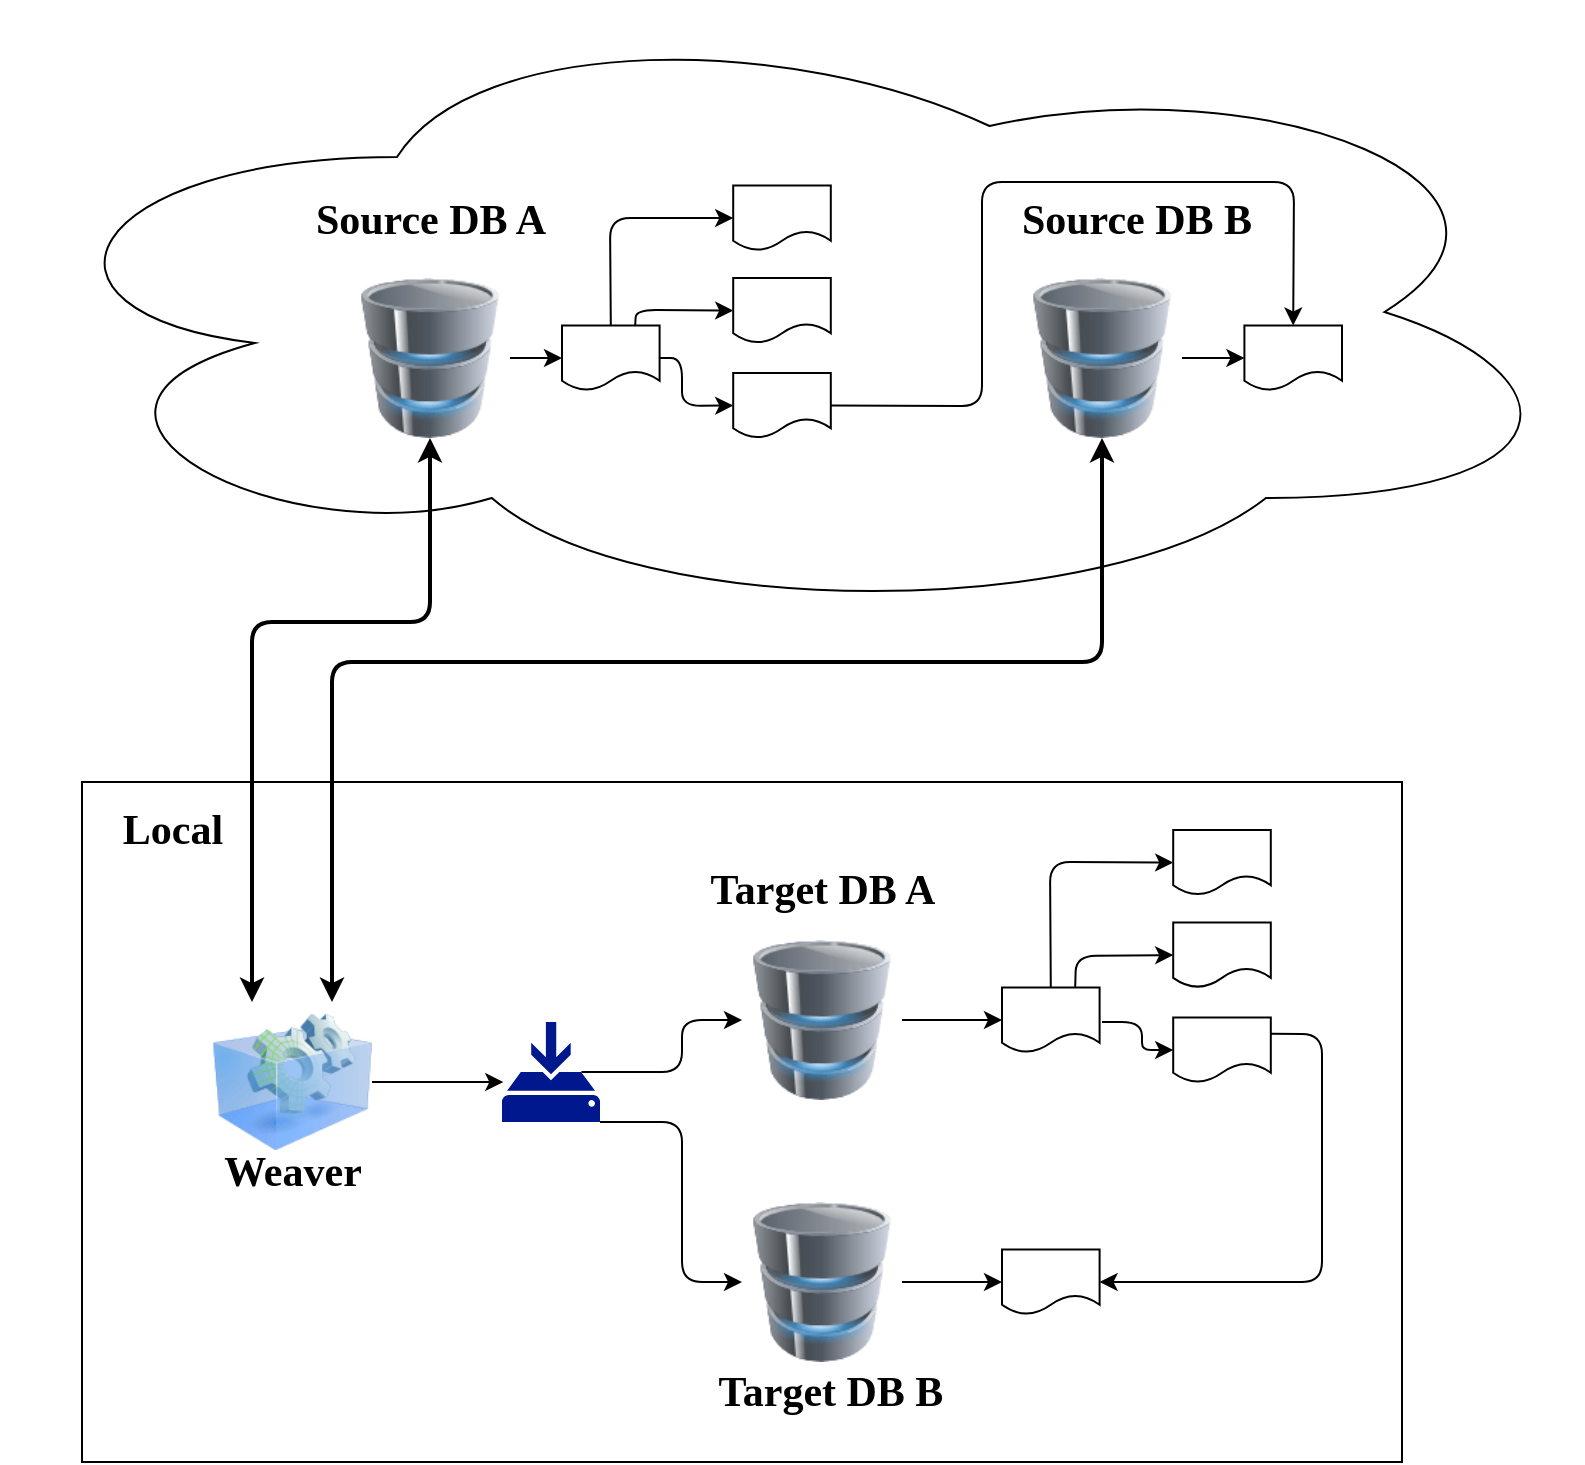 <mxfile version="13.7.3" type="github">
  <diagram id="Ht1M8jgEwFfnCIfOTk4-" name="Page-1">
    <mxGraphModel dx="1298" dy="866" grid="1" gridSize="10" guides="1" tooltips="1" connect="1" arrows="1" fold="1" page="1" pageScale="1" pageWidth="1169" pageHeight="827" math="0" shadow="0">
      <root>
        <mxCell id="0" />
        <mxCell id="1" parent="0" />
        <mxCell id="WtL3sDqPvHaF7ry6ejMa-31" value="" style="rounded=0;whiteSpace=wrap;html=1;fontFamily=Verdana;fontSize=21;" vertex="1" parent="1">
          <mxGeometry x="70" y="390" width="660" height="340" as="geometry" />
        </mxCell>
        <mxCell id="WtL3sDqPvHaF7ry6ejMa-22" value="" style="ellipse;shape=cloud;whiteSpace=wrap;html=1;fontSize=27;" vertex="1" parent="1">
          <mxGeometry x="30" width="790" height="310" as="geometry" />
        </mxCell>
        <mxCell id="WtL3sDqPvHaF7ry6ejMa-7" value="" style="image;html=1;image=img/lib/clip_art/computers/Database_128x128.png" vertex="1" parent="1">
          <mxGeometry x="204" y="138" width="80" height="80" as="geometry" />
        </mxCell>
        <mxCell id="WtL3sDqPvHaF7ry6ejMa-11" value="" style="image;html=1;image=img/lib/clip_art/computers/Database_128x128.png" vertex="1" parent="1">
          <mxGeometry x="400" y="469" width="80" height="80" as="geometry" />
        </mxCell>
        <mxCell id="WtL3sDqPvHaF7ry6ejMa-13" value="" style="image;html=1;image=img/lib/clip_art/computers/Database_128x128.png" vertex="1" parent="1">
          <mxGeometry x="400" y="600" width="80" height="80" as="geometry" />
        </mxCell>
        <mxCell id="WtL3sDqPvHaF7ry6ejMa-14" value="" style="image;html=1;image=img/lib/clip_art/computers/Virtual_Application_128x128.png" vertex="1" parent="1">
          <mxGeometry x="135" y="500" width="80" height="80" as="geometry" />
        </mxCell>
        <mxCell id="WtL3sDqPvHaF7ry6ejMa-15" value="Source DB A" style="text;html=1;align=center;verticalAlign=middle;resizable=0;points=[];autosize=1;fontSize=21;fontStyle=1;fontFamily=Verdana;" vertex="1" parent="1">
          <mxGeometry x="164" y="94.26" width="160" height="30" as="geometry" />
        </mxCell>
        <mxCell id="WtL3sDqPvHaF7ry6ejMa-26" value="" style="image;html=1;image=img/lib/clip_art/computers/Database_128x128.png" vertex="1" parent="1">
          <mxGeometry x="540" y="138" width="80" height="80" as="geometry" />
        </mxCell>
        <mxCell id="WtL3sDqPvHaF7ry6ejMa-27" value="Source DB B" style="text;html=1;align=center;verticalAlign=middle;resizable=0;points=[];autosize=1;fontSize=21;fontStyle=1;fontFamily=Verdana;" vertex="1" parent="1">
          <mxGeometry x="517" y="94.26" width="160" height="30" as="geometry" />
        </mxCell>
        <mxCell id="WtL3sDqPvHaF7ry6ejMa-28" value="Local" style="text;html=1;align=center;verticalAlign=middle;resizable=0;points=[];autosize=1;fontSize=21;fontStyle=1;fontFamily=Verdana;" vertex="1" parent="1">
          <mxGeometry x="75" y="399" width="80" height="30" as="geometry" />
        </mxCell>
        <mxCell id="WtL3sDqPvHaF7ry6ejMa-29" value="Target DB A" style="text;html=1;align=center;verticalAlign=middle;resizable=0;points=[];autosize=1;fontSize=21;fontStyle=1;fontFamily=Verdana;" vertex="1" parent="1">
          <mxGeometry x="360" y="429" width="160" height="30" as="geometry" />
        </mxCell>
        <mxCell id="WtL3sDqPvHaF7ry6ejMa-30" value="Target DB B" style="text;html=1;align=center;verticalAlign=middle;resizable=0;points=[];autosize=1;fontSize=21;fontStyle=1;fontFamily=Verdana;" vertex="1" parent="1">
          <mxGeometry x="363.8" y="680" width="160" height="30" as="geometry" />
        </mxCell>
        <mxCell id="WtL3sDqPvHaF7ry6ejMa-32" value="Weaver" style="text;html=1;align=center;verticalAlign=middle;resizable=0;points=[];autosize=1;fontSize=21;fontStyle=1;fontFamily=Verdana;" vertex="1" parent="1">
          <mxGeometry x="120" y="570" width="110" height="30" as="geometry" />
        </mxCell>
        <mxCell id="WtL3sDqPvHaF7ry6ejMa-33" value="" style="endArrow=classic;startArrow=classic;html=1;fontFamily=Verdana;fontSize=21;exitX=0.25;exitY=0;exitDx=0;exitDy=0;entryX=0.5;entryY=1;entryDx=0;entryDy=0;strokeWidth=2;" edge="1" parent="1" source="WtL3sDqPvHaF7ry6ejMa-14" target="WtL3sDqPvHaF7ry6ejMa-7">
          <mxGeometry width="50" height="50" relative="1" as="geometry">
            <mxPoint x="550" y="350" as="sourcePoint" />
            <mxPoint x="600" y="300" as="targetPoint" />
            <Array as="points">
              <mxPoint x="155" y="310" />
              <mxPoint x="244" y="310" />
            </Array>
          </mxGeometry>
        </mxCell>
        <mxCell id="WtL3sDqPvHaF7ry6ejMa-34" value="" style="endArrow=classic;startArrow=classic;html=1;fontFamily=Verdana;fontSize=21;entryX=0.5;entryY=1;entryDx=0;entryDy=0;exitX=0.75;exitY=0;exitDx=0;exitDy=0;strokeWidth=2;" edge="1" parent="1" source="WtL3sDqPvHaF7ry6ejMa-14" target="WtL3sDqPvHaF7ry6ejMa-26">
          <mxGeometry width="50" height="50" relative="1" as="geometry">
            <mxPoint x="550" y="350" as="sourcePoint" />
            <mxPoint x="600" y="300" as="targetPoint" />
            <Array as="points">
              <mxPoint x="195" y="330" />
              <mxPoint x="580" y="330" />
            </Array>
          </mxGeometry>
        </mxCell>
        <mxCell id="WtL3sDqPvHaF7ry6ejMa-35" value="" style="endArrow=classic;html=1;fontFamily=Verdana;fontSize=21;exitX=0.81;exitY=0.5;exitDx=0;exitDy=0;entryX=0;entryY=0.5;entryDx=0;entryDy=0;exitPerimeter=0;" edge="1" parent="1" source="WtL3sDqPvHaF7ry6ejMa-23" target="WtL3sDqPvHaF7ry6ejMa-11">
          <mxGeometry width="50" height="50" relative="1" as="geometry">
            <mxPoint x="550" y="350" as="sourcePoint" />
            <mxPoint x="600" y="300" as="targetPoint" />
            <Array as="points">
              <mxPoint x="370" y="535" />
              <mxPoint x="370" y="509" />
            </Array>
          </mxGeometry>
        </mxCell>
        <mxCell id="WtL3sDqPvHaF7ry6ejMa-37" value="" style="shape=document;whiteSpace=wrap;html=1;boundedLbl=1;fontFamily=Verdana;fontSize=21;" vertex="1" parent="1">
          <mxGeometry x="310" y="161.74" width="48.8" height="32.53" as="geometry" />
        </mxCell>
        <mxCell id="WtL3sDqPvHaF7ry6ejMa-38" value="" style="shape=document;whiteSpace=wrap;html=1;boundedLbl=1;fontFamily=Verdana;fontSize=21;" vertex="1" parent="1">
          <mxGeometry x="395.6" y="91.73" width="48.8" height="32.53" as="geometry" />
        </mxCell>
        <mxCell id="WtL3sDqPvHaF7ry6ejMa-39" value="" style="shape=document;whiteSpace=wrap;html=1;boundedLbl=1;fontFamily=Verdana;fontSize=21;" vertex="1" parent="1">
          <mxGeometry x="395.6" y="138" width="48.8" height="32.53" as="geometry" />
        </mxCell>
        <mxCell id="WtL3sDqPvHaF7ry6ejMa-40" value="" style="shape=document;whiteSpace=wrap;html=1;boundedLbl=1;fontFamily=Verdana;fontSize=21;" vertex="1" parent="1">
          <mxGeometry x="395.6" y="185.47" width="48.8" height="32.53" as="geometry" />
        </mxCell>
        <mxCell id="WtL3sDqPvHaF7ry6ejMa-41" value="" style="shape=document;whiteSpace=wrap;html=1;boundedLbl=1;fontFamily=Verdana;fontSize=21;" vertex="1" parent="1">
          <mxGeometry x="651.2" y="161.74" width="48.8" height="32.53" as="geometry" />
        </mxCell>
        <mxCell id="WtL3sDqPvHaF7ry6ejMa-42" value="" style="endArrow=classic;html=1;fontFamily=Verdana;fontSize=21;exitX=1;exitY=0.5;exitDx=0;exitDy=0;entryX=0;entryY=0.5;entryDx=0;entryDy=0;" edge="1" parent="1" source="WtL3sDqPvHaF7ry6ejMa-7" target="WtL3sDqPvHaF7ry6ejMa-37">
          <mxGeometry width="50" height="50" relative="1" as="geometry">
            <mxPoint x="550" y="310" as="sourcePoint" />
            <mxPoint x="600" y="260" as="targetPoint" />
          </mxGeometry>
        </mxCell>
        <mxCell id="WtL3sDqPvHaF7ry6ejMa-43" value="" style="endArrow=classic;html=1;fontFamily=Verdana;fontSize=21;exitX=0.5;exitY=0;exitDx=0;exitDy=0;entryX=0;entryY=0.5;entryDx=0;entryDy=0;" edge="1" parent="1" source="WtL3sDqPvHaF7ry6ejMa-37" target="WtL3sDqPvHaF7ry6ejMa-38">
          <mxGeometry width="50" height="50" relative="1" as="geometry">
            <mxPoint x="550" y="310" as="sourcePoint" />
            <mxPoint x="600" y="260" as="targetPoint" />
            <Array as="points">
              <mxPoint x="334" y="108" />
            </Array>
          </mxGeometry>
        </mxCell>
        <mxCell id="WtL3sDqPvHaF7ry6ejMa-44" value="" style="endArrow=classic;html=1;fontFamily=Verdana;fontSize=21;exitX=0.75;exitY=0;exitDx=0;exitDy=0;entryX=0;entryY=0.5;entryDx=0;entryDy=0;" edge="1" parent="1" source="WtL3sDqPvHaF7ry6ejMa-37" target="WtL3sDqPvHaF7ry6ejMa-39">
          <mxGeometry width="50" height="50" relative="1" as="geometry">
            <mxPoint x="550" y="310" as="sourcePoint" />
            <mxPoint x="600" y="260" as="targetPoint" />
            <Array as="points">
              <mxPoint x="347" y="154" />
            </Array>
          </mxGeometry>
        </mxCell>
        <mxCell id="WtL3sDqPvHaF7ry6ejMa-45" value="" style="endArrow=classic;html=1;fontFamily=Verdana;fontSize=21;entryX=0;entryY=0.5;entryDx=0;entryDy=0;exitX=1;exitY=0.5;exitDx=0;exitDy=0;" edge="1" parent="1" source="WtL3sDqPvHaF7ry6ejMa-37" target="WtL3sDqPvHaF7ry6ejMa-40">
          <mxGeometry width="50" height="50" relative="1" as="geometry">
            <mxPoint x="360" y="140" as="sourcePoint" />
            <mxPoint x="600" y="260" as="targetPoint" />
            <Array as="points">
              <mxPoint x="370" y="178" />
              <mxPoint x="370" y="202" />
            </Array>
          </mxGeometry>
        </mxCell>
        <mxCell id="WtL3sDqPvHaF7ry6ejMa-46" value="" style="endArrow=classic;html=1;fontFamily=Verdana;fontSize=21;exitX=1;exitY=0.5;exitDx=0;exitDy=0;entryX=0.5;entryY=0;entryDx=0;entryDy=0;" edge="1" parent="1" source="WtL3sDqPvHaF7ry6ejMa-40" target="WtL3sDqPvHaF7ry6ejMa-41">
          <mxGeometry width="50" height="50" relative="1" as="geometry">
            <mxPoint x="550" y="310" as="sourcePoint" />
            <mxPoint x="600" y="260" as="targetPoint" />
            <Array as="points">
              <mxPoint x="520" y="202" />
              <mxPoint x="520" y="90" />
              <mxPoint x="676" y="90" />
            </Array>
          </mxGeometry>
        </mxCell>
        <mxCell id="WtL3sDqPvHaF7ry6ejMa-47" value="" style="endArrow=classic;html=1;fontFamily=Verdana;fontSize=21;entryX=0;entryY=0.5;entryDx=0;entryDy=0;exitX=1;exitY=0.5;exitDx=0;exitDy=0;" edge="1" parent="1" source="WtL3sDqPvHaF7ry6ejMa-26" target="WtL3sDqPvHaF7ry6ejMa-41">
          <mxGeometry width="50" height="50" relative="1" as="geometry">
            <mxPoint x="550" y="310" as="sourcePoint" />
            <mxPoint x="600" y="260" as="targetPoint" />
          </mxGeometry>
        </mxCell>
        <mxCell id="WtL3sDqPvHaF7ry6ejMa-23" value="" style="aspect=fixed;pointerEvents=1;shadow=0;dashed=0;html=1;strokeColor=none;labelPosition=center;verticalLabelPosition=bottom;verticalAlign=top;align=center;fillColor=#00188D;shape=mxgraph.mscae.enterprise.backup_local;fontSize=27;" vertex="1" parent="1">
          <mxGeometry x="280" y="510" width="49" height="50" as="geometry" />
        </mxCell>
        <mxCell id="WtL3sDqPvHaF7ry6ejMa-48" value="" style="endArrow=classic;html=1;fontFamily=Verdana;fontSize=21;exitX=1;exitY=0.5;exitDx=0;exitDy=0;entryX=0.013;entryY=0.6;entryDx=0;entryDy=0;entryPerimeter=0;" edge="1" parent="1" source="WtL3sDqPvHaF7ry6ejMa-14" target="WtL3sDqPvHaF7ry6ejMa-23">
          <mxGeometry width="50" height="50" relative="1" as="geometry">
            <mxPoint x="215" y="540" as="sourcePoint" />
            <mxPoint x="401.04" y="558" as="targetPoint" />
          </mxGeometry>
        </mxCell>
        <mxCell id="WtL3sDqPvHaF7ry6ejMa-49" value="" style="endArrow=classic;html=1;fontFamily=Verdana;fontSize=21;entryX=0;entryY=0.5;entryDx=0;entryDy=0;exitX=1;exitY=1;exitDx=0;exitDy=0;exitPerimeter=0;" edge="1" parent="1" source="WtL3sDqPvHaF7ry6ejMa-23" target="WtL3sDqPvHaF7ry6ejMa-13">
          <mxGeometry width="50" height="50" relative="1" as="geometry">
            <mxPoint x="330" y="532" as="sourcePoint" />
            <mxPoint x="600" y="420" as="targetPoint" />
            <Array as="points">
              <mxPoint x="370" y="560" />
              <mxPoint x="370" y="640" />
            </Array>
          </mxGeometry>
        </mxCell>
        <mxCell id="WtL3sDqPvHaF7ry6ejMa-50" value="" style="shape=document;whiteSpace=wrap;html=1;boundedLbl=1;fontFamily=Verdana;fontSize=21;" vertex="1" parent="1">
          <mxGeometry x="530" y="492.73" width="48.8" height="32.53" as="geometry" />
        </mxCell>
        <mxCell id="WtL3sDqPvHaF7ry6ejMa-51" value="" style="shape=document;whiteSpace=wrap;html=1;boundedLbl=1;fontFamily=Verdana;fontSize=21;" vertex="1" parent="1">
          <mxGeometry x="615.6" y="414" width="48.8" height="32.53" as="geometry" />
        </mxCell>
        <mxCell id="WtL3sDqPvHaF7ry6ejMa-52" value="" style="shape=document;whiteSpace=wrap;html=1;boundedLbl=1;fontFamily=Verdana;fontSize=21;" vertex="1" parent="1">
          <mxGeometry x="615.6" y="460.27" width="48.8" height="32.53" as="geometry" />
        </mxCell>
        <mxCell id="WtL3sDqPvHaF7ry6ejMa-53" value="" style="shape=document;whiteSpace=wrap;html=1;boundedLbl=1;fontFamily=Verdana;fontSize=21;" vertex="1" parent="1">
          <mxGeometry x="615.6" y="507.74" width="48.8" height="32.53" as="geometry" />
        </mxCell>
        <mxCell id="WtL3sDqPvHaF7ry6ejMa-54" value="" style="endArrow=classic;html=1;fontFamily=Verdana;fontSize=21;exitX=1;exitY=0.5;exitDx=0;exitDy=0;entryX=0;entryY=0.5;entryDx=0;entryDy=0;" edge="1" parent="1" target="WtL3sDqPvHaF7ry6ejMa-50" source="WtL3sDqPvHaF7ry6ejMa-11">
          <mxGeometry width="50" height="50" relative="1" as="geometry">
            <mxPoint x="480" y="486.27" as="sourcePoint" />
            <mxPoint x="796" y="588.27" as="targetPoint" />
            <Array as="points">
              <mxPoint x="510" y="509" />
            </Array>
          </mxGeometry>
        </mxCell>
        <mxCell id="WtL3sDqPvHaF7ry6ejMa-55" value="" style="endArrow=classic;html=1;fontFamily=Verdana;fontSize=21;exitX=0.5;exitY=0;exitDx=0;exitDy=0;entryX=0;entryY=0.5;entryDx=0;entryDy=0;" edge="1" parent="1" source="WtL3sDqPvHaF7ry6ejMa-50" target="WtL3sDqPvHaF7ry6ejMa-51">
          <mxGeometry width="50" height="50" relative="1" as="geometry">
            <mxPoint x="770" y="632.27" as="sourcePoint" />
            <mxPoint x="820" y="582.27" as="targetPoint" />
            <Array as="points">
              <mxPoint x="554" y="430" />
            </Array>
          </mxGeometry>
        </mxCell>
        <mxCell id="WtL3sDqPvHaF7ry6ejMa-56" value="" style="endArrow=classic;html=1;fontFamily=Verdana;fontSize=21;exitX=0.75;exitY=0;exitDx=0;exitDy=0;entryX=0;entryY=0.5;entryDx=0;entryDy=0;" edge="1" parent="1" source="WtL3sDqPvHaF7ry6ejMa-50" target="WtL3sDqPvHaF7ry6ejMa-52">
          <mxGeometry width="50" height="50" relative="1" as="geometry">
            <mxPoint x="770" y="632.27" as="sourcePoint" />
            <mxPoint x="820" y="582.27" as="targetPoint" />
            <Array as="points">
              <mxPoint x="567" y="477" />
            </Array>
          </mxGeometry>
        </mxCell>
        <mxCell id="WtL3sDqPvHaF7ry6ejMa-57" value="" style="endArrow=classic;html=1;fontFamily=Verdana;fontSize=21;entryX=0;entryY=0.5;entryDx=0;entryDy=0;" edge="1" parent="1" target="WtL3sDqPvHaF7ry6ejMa-53">
          <mxGeometry width="50" height="50" relative="1" as="geometry">
            <mxPoint x="580" y="510" as="sourcePoint" />
            <mxPoint x="820" y="582.27" as="targetPoint" />
            <Array as="points">
              <mxPoint x="600" y="510" />
              <mxPoint x="600" y="524" />
            </Array>
          </mxGeometry>
        </mxCell>
        <mxCell id="WtL3sDqPvHaF7ry6ejMa-58" value="" style="shape=document;whiteSpace=wrap;html=1;boundedLbl=1;fontFamily=Verdana;fontSize=21;" vertex="1" parent="1">
          <mxGeometry x="530" y="623.74" width="48.8" height="32.53" as="geometry" />
        </mxCell>
        <mxCell id="WtL3sDqPvHaF7ry6ejMa-59" value="" style="endArrow=classic;html=1;fontFamily=Verdana;fontSize=21;exitX=1;exitY=0.5;exitDx=0;exitDy=0;entryX=0;entryY=0.5;entryDx=0;entryDy=0;" edge="1" parent="1" source="WtL3sDqPvHaF7ry6ejMa-13" target="WtL3sDqPvHaF7ry6ejMa-58">
          <mxGeometry width="50" height="50" relative="1" as="geometry">
            <mxPoint x="550" y="470" as="sourcePoint" />
            <mxPoint x="600" y="420" as="targetPoint" />
          </mxGeometry>
        </mxCell>
        <mxCell id="WtL3sDqPvHaF7ry6ejMa-60" value="" style="endArrow=classic;html=1;fontFamily=Verdana;fontSize=21;exitX=1;exitY=0.25;exitDx=0;exitDy=0;entryX=1;entryY=0.5;entryDx=0;entryDy=0;" edge="1" parent="1" source="WtL3sDqPvHaF7ry6ejMa-53" target="WtL3sDqPvHaF7ry6ejMa-58">
          <mxGeometry width="50" height="50" relative="1" as="geometry">
            <mxPoint x="550" y="470" as="sourcePoint" />
            <mxPoint x="600" y="420" as="targetPoint" />
            <Array as="points">
              <mxPoint x="690" y="516" />
              <mxPoint x="690" y="640" />
            </Array>
          </mxGeometry>
        </mxCell>
      </root>
    </mxGraphModel>
  </diagram>
</mxfile>
